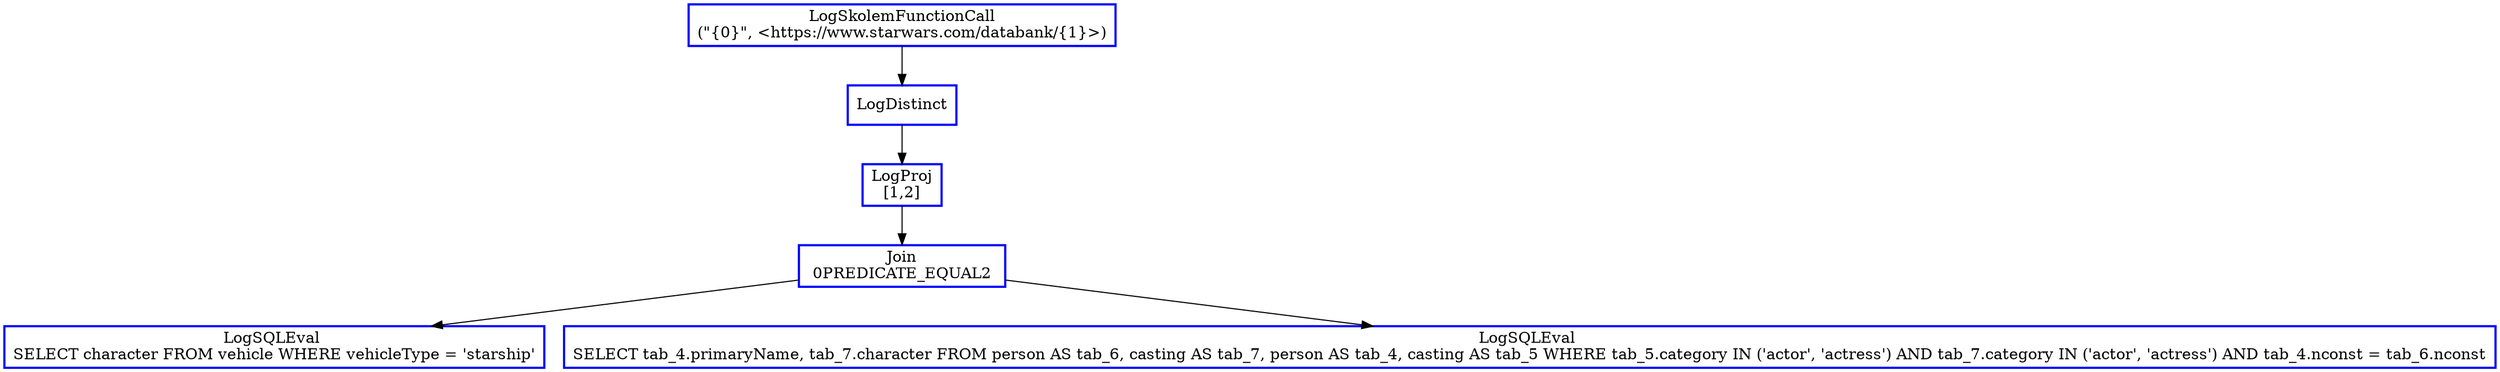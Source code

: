 digraph  g{
node [shape=rectangle, color=black, fontcolor=black, style=bold]
0 [label="LogSkolemFunctionCall
(\"{0}\", <https://www.starwars.com/databank/{1}>)" , color = blue] ; 
1 [label="LogDistinct" , color = blue] ; 
0 -> 1 ; 
2 [label="LogProj
[1,2]" , color = blue] ; 
1 -> 2 ; 
3 [label="Join\n 0PREDICATE_EQUAL2 ", color = blue] ; 
2 -> 3 ; 
4 [label="LogSQLEval 
SELECT character FROM vehicle WHERE vehicleType = 'starship'", color = blue] ; 
3 -> 4 ; 
5 [label="LogSQLEval 
SELECT tab_4.primaryName, tab_7.character FROM person AS tab_6, casting AS tab_7, person AS tab_4, casting AS tab_5 WHERE tab_5.category IN ('actor', 'actress') AND tab_7.category IN ('actor', 'actress') AND tab_4.nconst = tab_6.nconst", color = blue] ; 
3 -> 5 ; 
}

